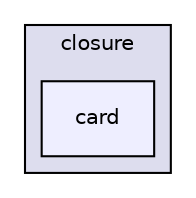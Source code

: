 digraph "libs/angular/angular-material-fileinput-master/bower_components/angular-material/modules/closure/card" {
  compound=true
  node [ fontsize="10", fontname="Helvetica"];
  edge [ labelfontsize="10", labelfontname="Helvetica"];
  subgraph clusterdir_9508a65cdb91278c0406c0d6c7b30c42 {
    graph [ bgcolor="#ddddee", pencolor="black", label="closure" fontname="Helvetica", fontsize="10", URL="dir_9508a65cdb91278c0406c0d6c7b30c42.html"]
  dir_ecedc1243ed982b379dd33b800d091b4 [shape=box, label="card", style="filled", fillcolor="#eeeeff", pencolor="black", URL="dir_ecedc1243ed982b379dd33b800d091b4.html"];
  }
}
